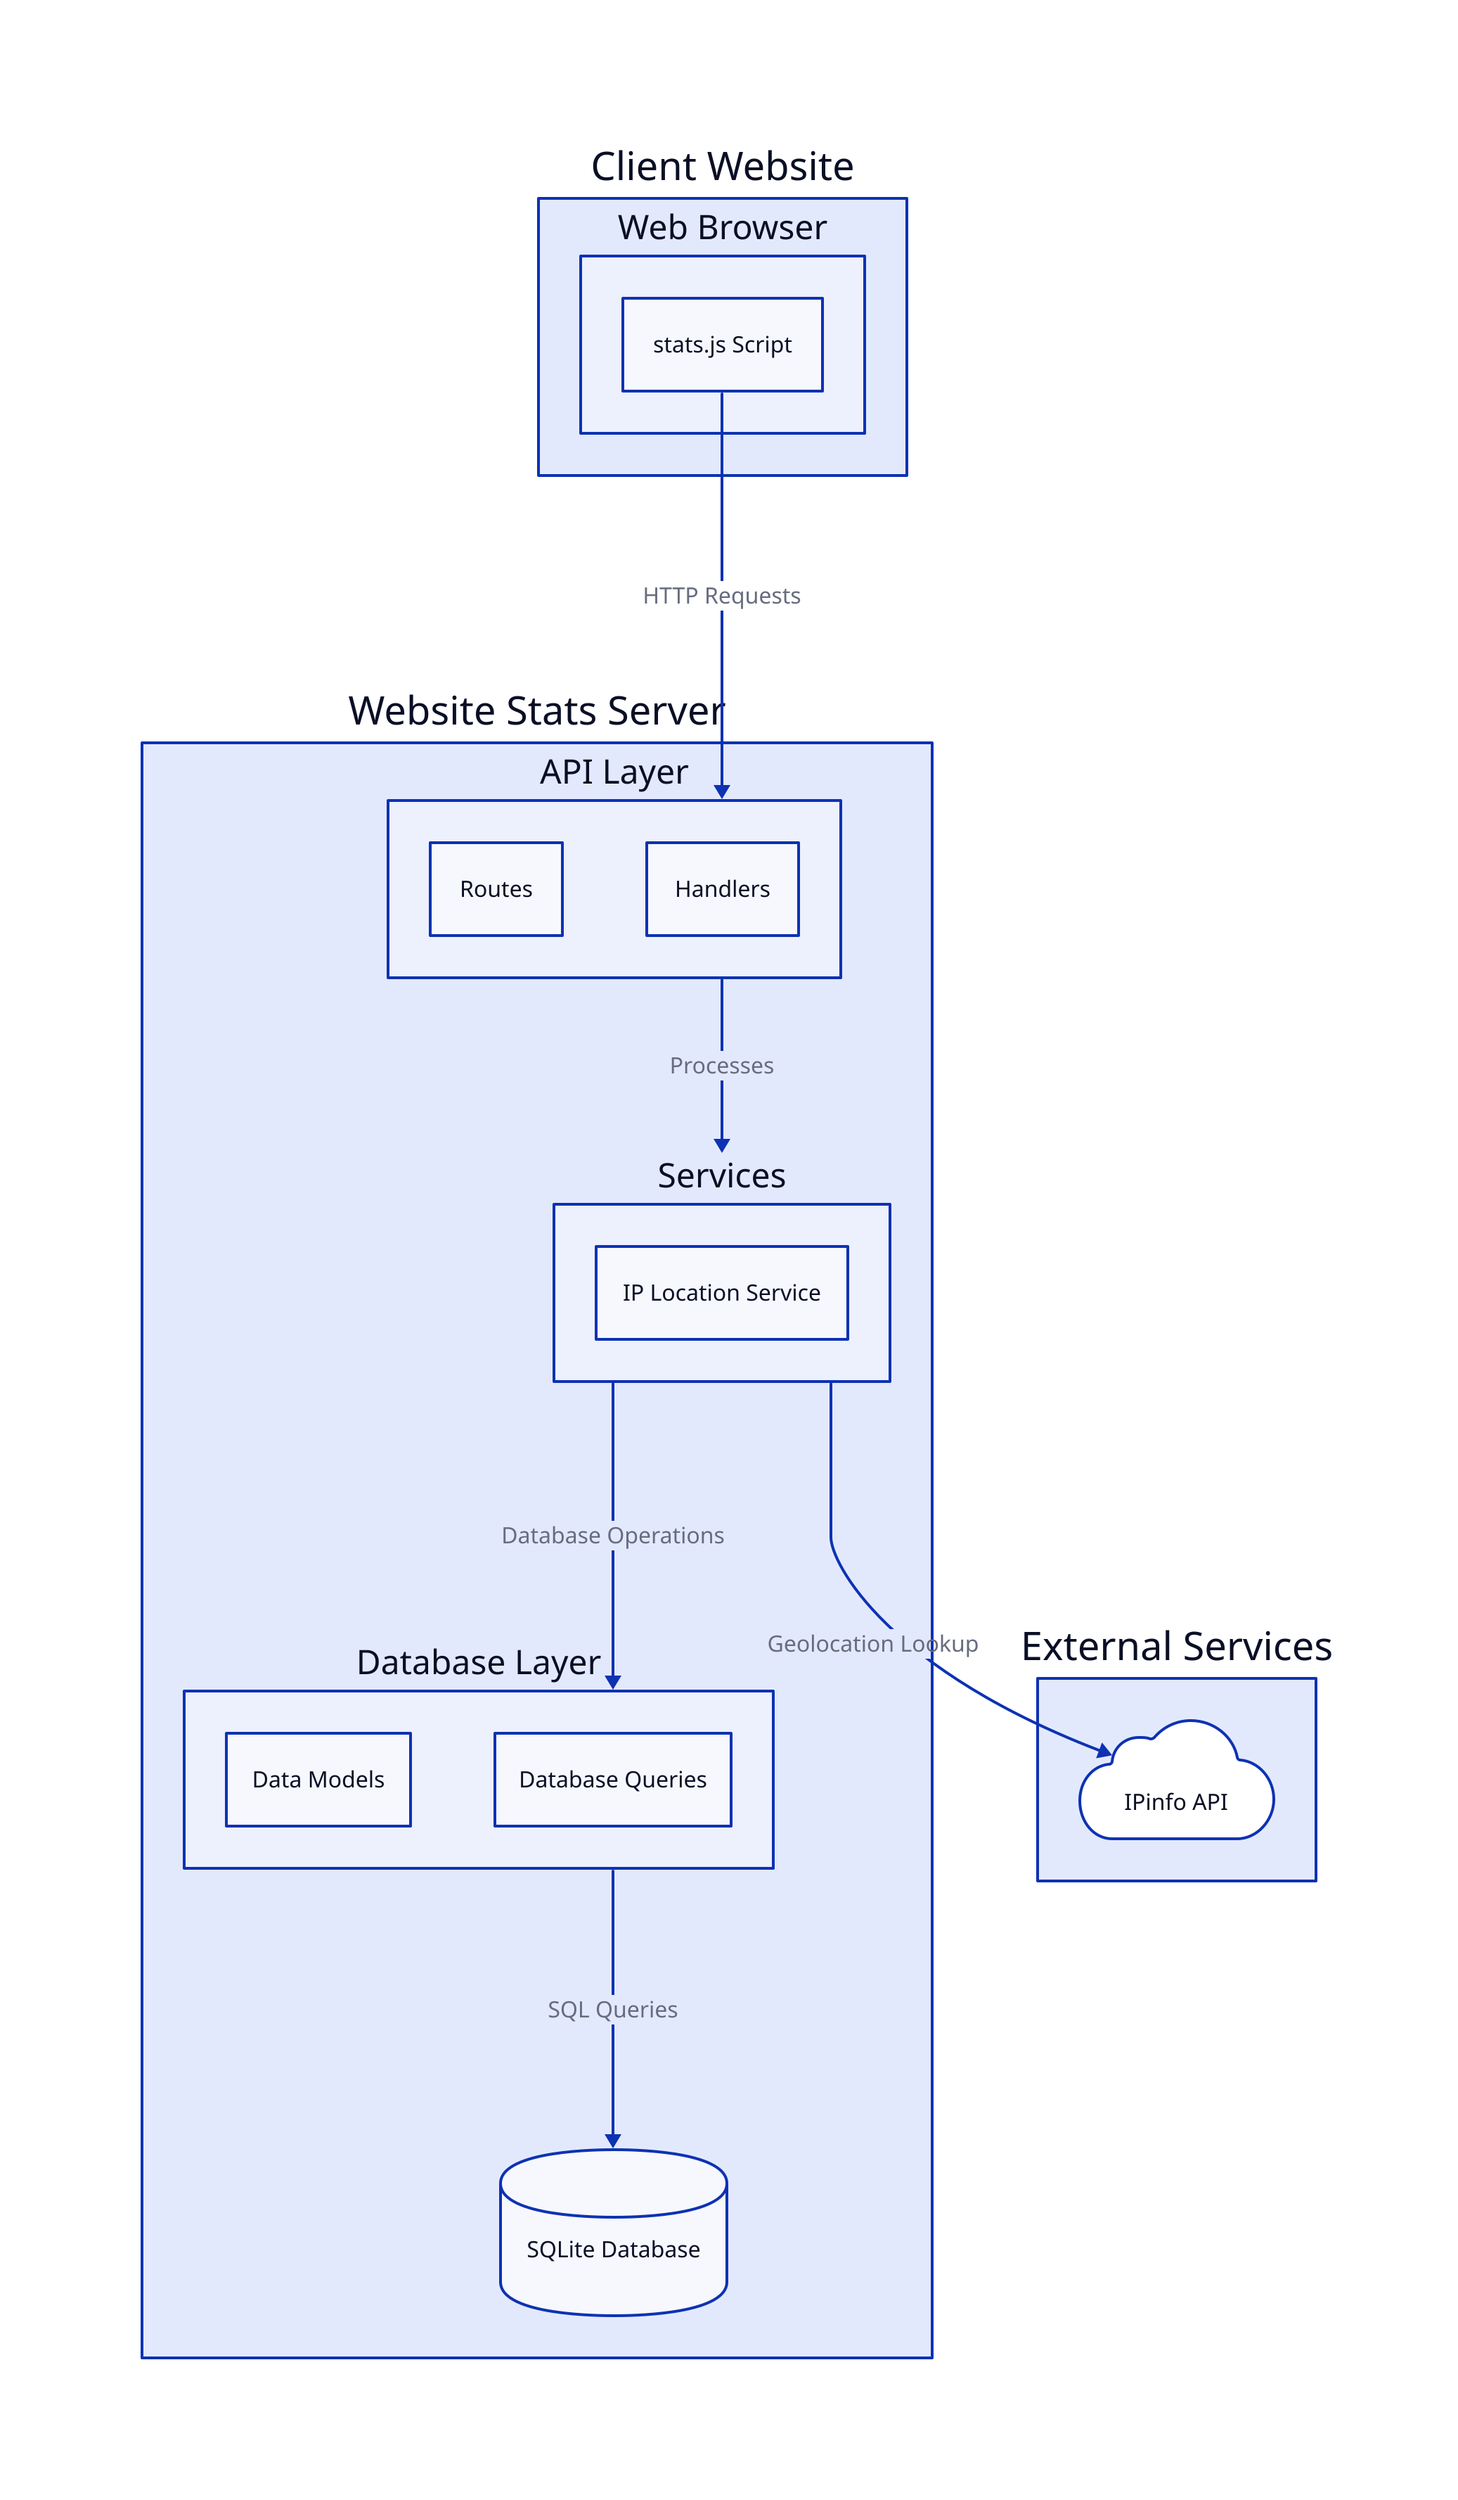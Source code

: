 # System Architecture for Website Stats

client: "Client Website" {
  shape: rectangle
  browser: "Web Browser" {
    js: "stats.js Script"
  }
}

stats_server: "Website Stats Server" {
  shape: rectangle

  api_layer: "API Layer" {
    routes: "Routes"
    handlers: "Handlers"
  }

  services: "Services" {
    ip_location: "IP Location Service"
  }

  db_layer: "Database Layer" {
    models: "Data Models"
    queries: "Database Queries"
  }

  db: "SQLite Database" {
    shape: cylinder
  }
}

external: "External Services" {
  ipinfo: "IPinfo API" {
    shape: cloud
  }
}

# Data flow connections
client.browser.js -> stats_server.api_layer: "HTTP Requests"
stats_server.api_layer -> stats_server.services: "Processes"
stats_server.services -> external.ipinfo: "Geolocation Lookup"
stats_server.services -> stats_server.db_layer: "Database Operations"
stats_server.db_layer -> stats_server.db: "SQL Queries"
